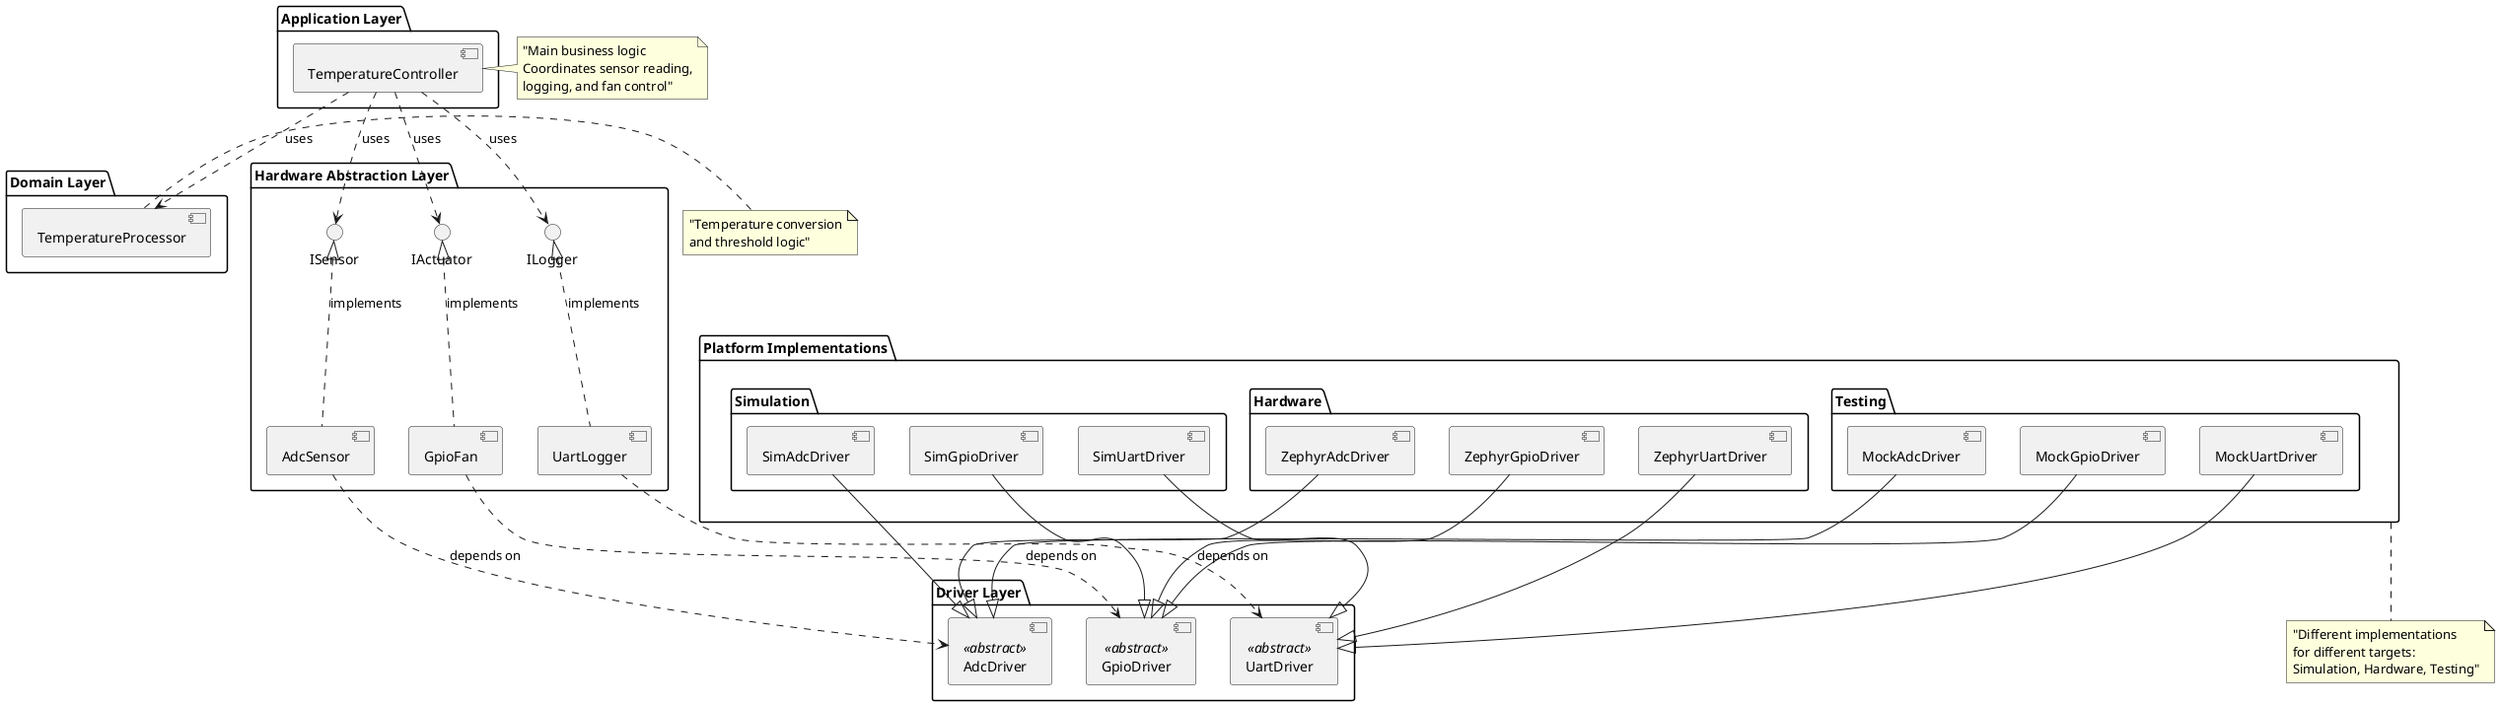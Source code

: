 @startuml architecture_diagram

' Component diagram showing system architecture layers

package "Application Layer" {
    component [TemperatureController] as app
}

package "Domain Layer" {
    component [TemperatureProcessor] as domain
}

package "Hardware Abstraction Layer" {
    interface ISensor as isensor
    interface IActuator as iactuator  
    interface ILogger as ilogger
    
    component [AdcSensor] as sensor
    component [GpioFan] as fan
    component [UartLogger] as logger
}

package "Driver Layer" {
    component [AdcDriver] as adc_abs <<abstract>>
    component [GpioDriver] as gpio_abs <<abstract>>
    component [UartDriver] as uart_abs <<abstract>>
}

package "Platform Implementations" {
    package "Simulation" {
        component [SimAdcDriver] as sim_adc
        component [SimGpioDriver] as sim_gpio
        component [SimUartDriver] as sim_uart
    }
    
    package "Hardware" {
        component [ZephyrAdcDriver] as hw_adc
        component [ZephyrGpioDriver] as hw_gpio
        component [ZephyrUartDriver] as hw_uart
    }
    
    package "Testing" {
        component [MockAdcDriver] as mock_adc
        component [MockGpioDriver] as mock_gpio
        component [MockUartDriver] as mock_uart
    }
}

' Dependencies and relationships
app ..> isensor : uses
app ..> iactuator : uses  
app ..> ilogger : uses
app ..> domain : uses

' Interface implementations
sensor .up.|> isensor : implements
fan .up.|> iactuator : implements
logger .up.|> ilogger : implements

' Driver dependencies
sensor ..> adc_abs : depends on
fan ..> gpio_abs : depends on
logger ..> uart_abs : depends on

' Inheritance relationships
sim_adc --|> adc_abs
hw_adc --|> adc_abs
mock_adc --|> adc_abs

sim_gpio --|> gpio_abs
hw_gpio --|> gpio_abs
mock_gpio --|> gpio_abs

sim_uart --|> uart_abs
hw_uart --|> uart_abs
mock_uart --|> uart_abs

note right of app : "Main business logic\nCoordinates sensor reading,\nlogging, and fan control"

note left of domain : "Temperature conversion\nand threshold logic"

note bottom of "Platform Implementations" : "Different implementations\nfor different targets:\nSimulation, Hardware, Testing"

@enduml
